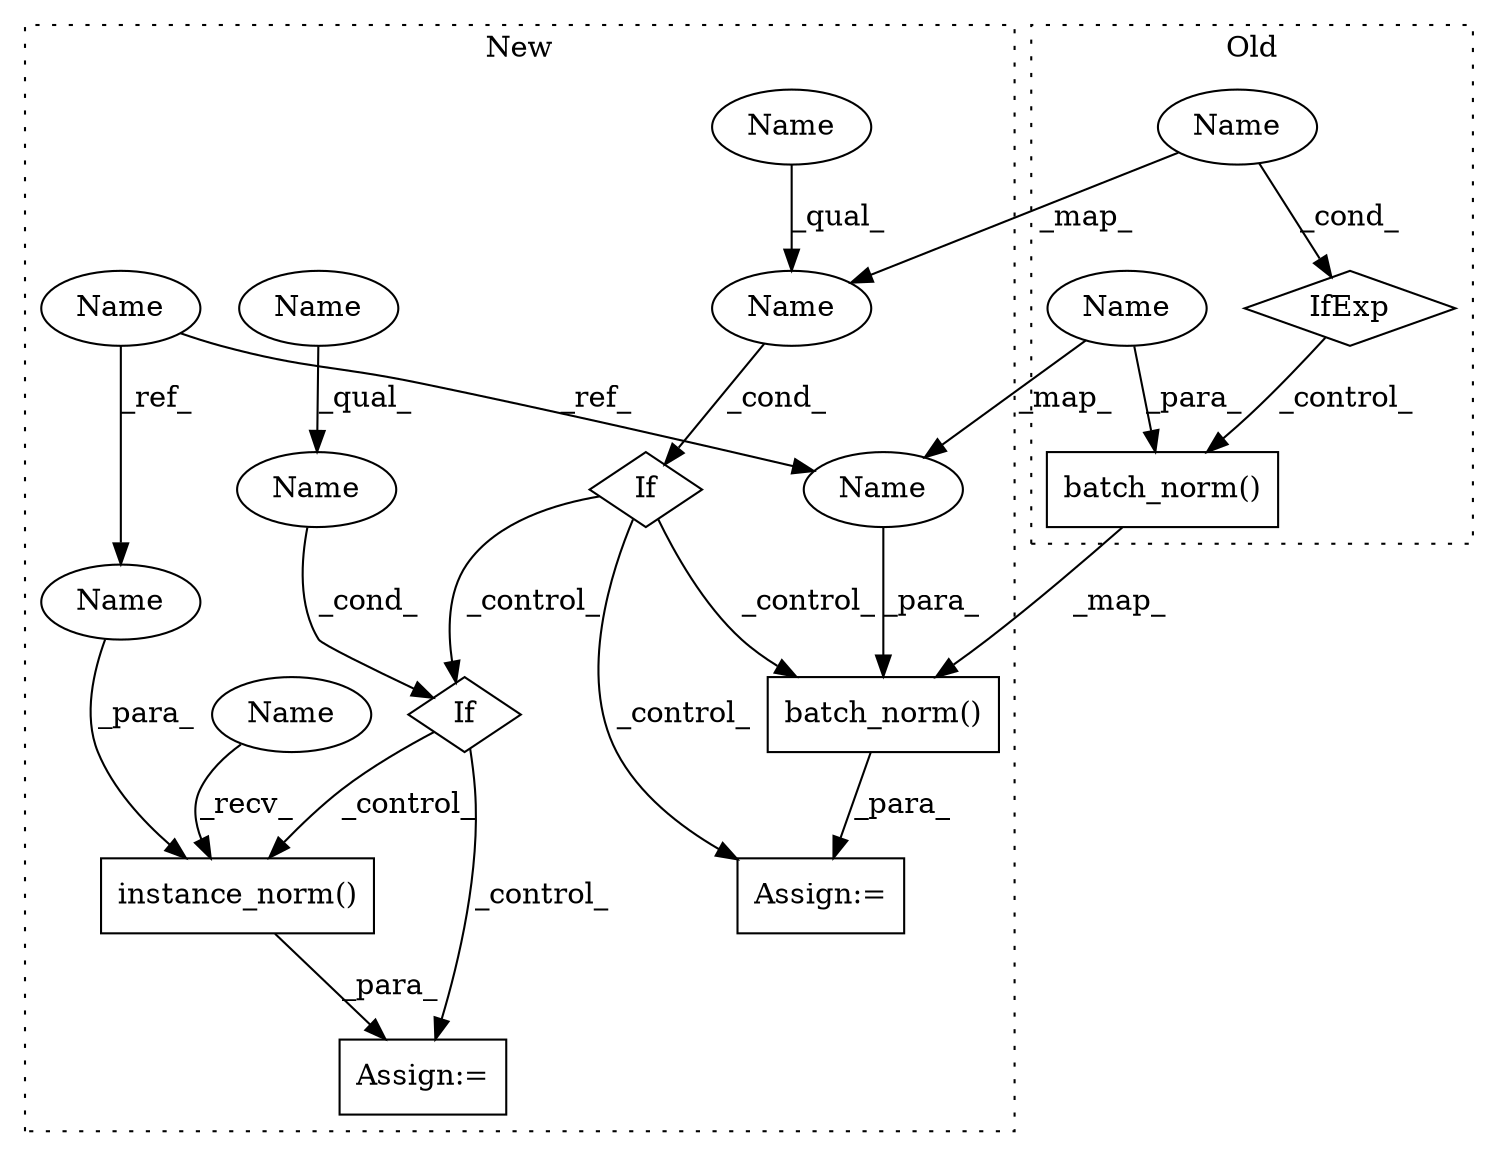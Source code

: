 digraph G {
subgraph cluster0 {
1 [label="IfExp" a="51" s="3099,3122" l="4,6" shape="diamond"];
4 [label="batch_norm()" a="75" s="3078,3098" l="16,1" shape="box"];
6 [label="Name" a="87" s="3103" l="19" shape="ellipse"];
15 [label="Name" a="87" s="3094" l="4" shape="ellipse"];
label = "Old";
style="dotted";
}
subgraph cluster1 {
2 [label="instance_norm()" a="75" s="4094,4117" l="19,1" shape="box"];
3 [label="batch_norm()" a="75" s="4016,4036" l="16,1" shape="box"];
5 [label="Name" a="87" s="3976" l="19" shape="ellipse"];
7 [label="If" a="96" s="4051" l="0" shape="diamond"];
8 [label="Name" a="87" s="3944" l="4" shape="ellipse"];
9 [label="If" a="96" s="3973" l="3" shape="diamond"];
10 [label="Name" a="87" s="4051" l="22" shape="ellipse"];
11 [label="Assign:=" a="68" s="4013" l="3" shape="box"];
12 [label="Assign:=" a="68" s="4091" l="3" shape="box"];
13 [label="Name" a="87" s="4113" l="4" shape="ellipse"];
14 [label="Name" a="87" s="4032" l="4" shape="ellipse"];
16 [label="Name" a="87" s="4051" l="4" shape="ellipse"];
17 [label="Name" a="87" s="3976" l="4" shape="ellipse"];
18 [label="Name" a="87" s="4094" l="4" shape="ellipse"];
label = "New";
style="dotted";
}
1 -> 4 [label="_control_"];
2 -> 12 [label="_para_"];
3 -> 11 [label="_para_"];
4 -> 3 [label="_map_"];
5 -> 9 [label="_cond_"];
6 -> 1 [label="_cond_"];
6 -> 5 [label="_map_"];
7 -> 12 [label="_control_"];
7 -> 2 [label="_control_"];
8 -> 13 [label="_ref_"];
8 -> 14 [label="_ref_"];
9 -> 3 [label="_control_"];
9 -> 11 [label="_control_"];
9 -> 7 [label="_control_"];
10 -> 7 [label="_cond_"];
13 -> 2 [label="_para_"];
14 -> 3 [label="_para_"];
15 -> 14 [label="_map_"];
15 -> 4 [label="_para_"];
16 -> 10 [label="_qual_"];
17 -> 5 [label="_qual_"];
18 -> 2 [label="_recv_"];
}